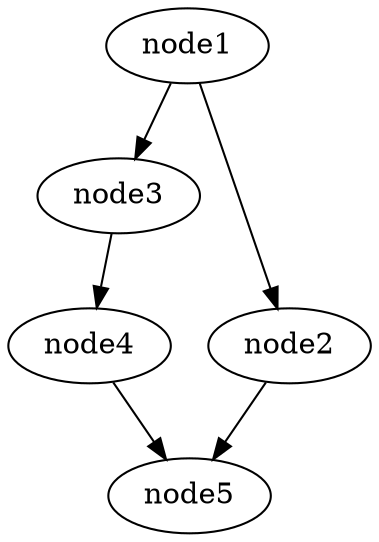 digraph g{
	node5
	node4 -> node5
	node3 -> node4
	node2 -> node5
	node1 -> node3
	node1 -> node2
}
